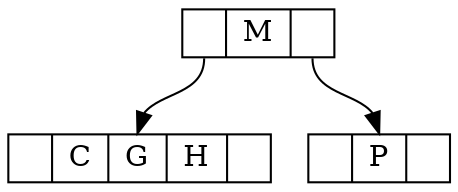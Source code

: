 digraph one {
	node [shape = record, height=.1];
	node0[label = "<f0> | <f1> M | <f2> "];
	node1[label = "<f0> | <f1> C | <f2> G |<f3> H | <f4> "];
	node2[label = "<f0> | <f1> P | <f2> "];
	
	"node0":f0 -> "node1":f2;
	"node0":f2 -> "node2":f1;

}